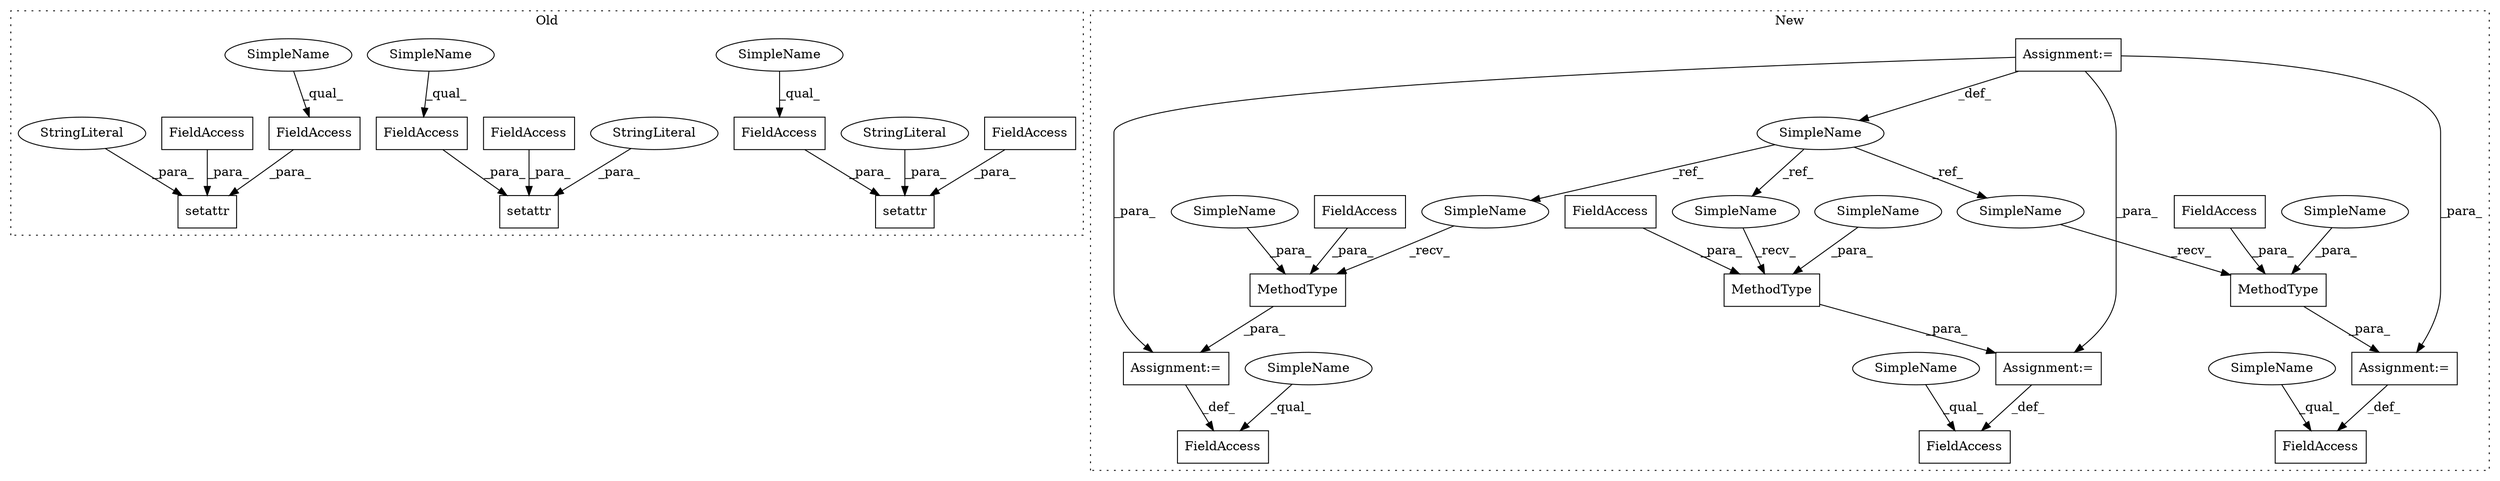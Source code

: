 digraph G {
subgraph cluster0 {
1 [label="setattr" a="32" s="14029,14068" l="8,1" shape="box"];
5 [label="FieldAccess" a="22" s="14037" l="15" shape="box"];
6 [label="FieldAccess" a="22" s="13987" l="15" shape="box"];
8 [label="setattr" a="32" s="13979,14022" l="8,1" shape="box"];
11 [label="FieldAccess" a="22" s="14062" l="6" shape="box"];
12 [label="FieldAccess" a="22" s="14014" l="8" shape="box"];
16 [label="StringLiteral" a="45" s="14053" l="8" shape="ellipse"];
18 [label="StringLiteral" a="45" s="14003" l="10" shape="ellipse"];
20 [label="FieldAccess" a="22" s="14083" l="15" shape="box"];
21 [label="setattr" a="32" s="14075,14116" l="8,1" shape="box"];
22 [label="FieldAccess" a="22" s="14109" l="7" shape="box"];
25 [label="StringLiteral" a="45" s="14099" l="9" shape="ellipse"];
27 [label="SimpleName" a="42" s="13987" l="5" shape="ellipse"];
28 [label="SimpleName" a="42" s="14083" l="5" shape="ellipse"];
29 [label="SimpleName" a="42" s="14037" l="5" shape="ellipse"];
label = "Old";
style="dotted";
}
subgraph cluster1 {
2 [label="MethodType" a="32" s="14212,14235" l="11,1" shape="box"];
3 [label="FieldAccess" a="22" s="14223" l="6" shape="box"];
4 [label="FieldAccess" a="22" s="14193" l="12" shape="box"];
7 [label="MethodType" a="32" s="14262,14286" l="11,1" shape="box"];
9 [label="FieldAccess" a="22" s="14273" l="7" shape="box"];
10 [label="FieldAccess" a="22" s="14242" l="13" shape="box"];
13 [label="SimpleName" a="42" s="13164" l="5" shape="ellipse"];
14 [label="Assignment:=" a="7" s="13164" l="5" shape="box"];
15 [label="Assignment:=" a="7" s="14205" l="1" shape="box"];
17 [label="Assignment:=" a="7" s="14255" l="1" shape="box"];
19 [label="MethodType" a="32" s="14161,14186" l="11,1" shape="box"];
23 [label="FieldAccess" a="22" s="14172" l="8" shape="box"];
24 [label="FieldAccess" a="22" s="14140" l="14" shape="box"];
26 [label="Assignment:=" a="7" s="14154" l="1" shape="box"];
30 [label="SimpleName" a="42" s="14256" l="5" shape="ellipse"];
31 [label="SimpleName" a="42" s="14206" l="5" shape="ellipse"];
32 [label="SimpleName" a="42" s="14155" l="5" shape="ellipse"];
33 [label="SimpleName" a="42" s="14230" l="5" shape="ellipse"];
34 [label="SimpleName" a="42" s="14242" l="5" shape="ellipse"];
35 [label="SimpleName" a="42" s="14193" l="5" shape="ellipse"];
36 [label="SimpleName" a="42" s="14181" l="5" shape="ellipse"];
37 [label="SimpleName" a="42" s="14281" l="5" shape="ellipse"];
38 [label="SimpleName" a="42" s="14140" l="5" shape="ellipse"];
label = "New";
style="dotted";
}
2 -> 15 [label="_para_"];
3 -> 2 [label="_para_"];
5 -> 1 [label="_para_"];
6 -> 8 [label="_para_"];
7 -> 17 [label="_para_"];
9 -> 7 [label="_para_"];
11 -> 1 [label="_para_"];
12 -> 8 [label="_para_"];
13 -> 31 [label="_ref_"];
13 -> 32 [label="_ref_"];
13 -> 30 [label="_ref_"];
14 -> 15 [label="_para_"];
14 -> 26 [label="_para_"];
14 -> 17 [label="_para_"];
14 -> 13 [label="_def_"];
15 -> 4 [label="_def_"];
16 -> 1 [label="_para_"];
17 -> 10 [label="_def_"];
18 -> 8 [label="_para_"];
19 -> 26 [label="_para_"];
20 -> 21 [label="_para_"];
22 -> 21 [label="_para_"];
23 -> 19 [label="_para_"];
25 -> 21 [label="_para_"];
26 -> 24 [label="_def_"];
27 -> 6 [label="_qual_"];
28 -> 20 [label="_qual_"];
29 -> 5 [label="_qual_"];
30 -> 7 [label="_recv_"];
31 -> 2 [label="_recv_"];
32 -> 19 [label="_recv_"];
33 -> 2 [label="_para_"];
34 -> 10 [label="_qual_"];
35 -> 4 [label="_qual_"];
36 -> 19 [label="_para_"];
37 -> 7 [label="_para_"];
38 -> 24 [label="_qual_"];
}